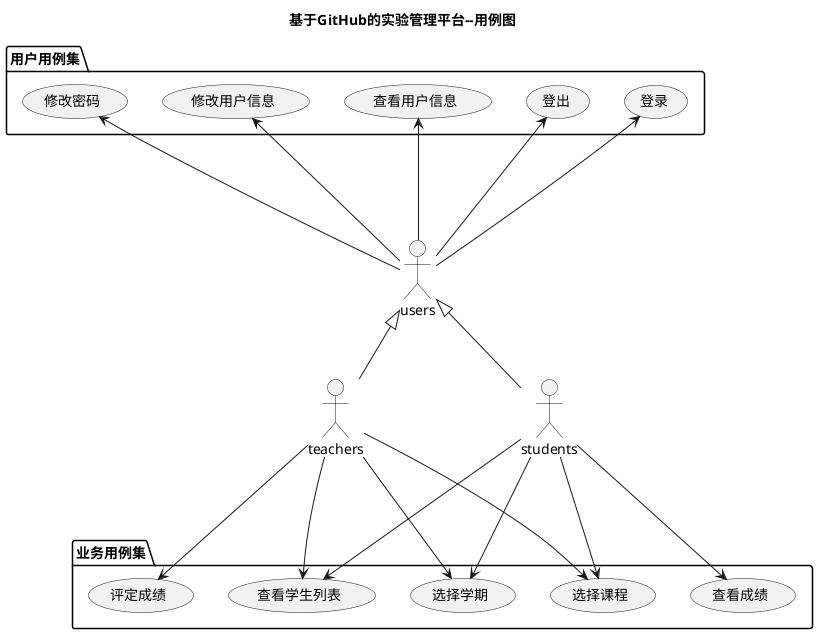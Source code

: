 
@startuml
title 基于GitHub的实验管理平台--用例图
actor teachers
actor students
actor users
users <|-- teachers
users <|-- students

package 用户用例集 {
users --up-> (登录)
users --up-> (登出)
users --up-> (查看用户信息)
users --up-> (修改用户信息)
users --up-> (修改密码)
}
package 业务用例集 {
teachers ---> (评定成绩)
teachers ---> (查看学生列表)
students ---> (查看学生列表)
teachers ---> (选择课程)
students ---> (选择课程)
teachers ---> (选择学期)
students ---> (选择学期)
students ---> (查看成绩)
}

@enduml
